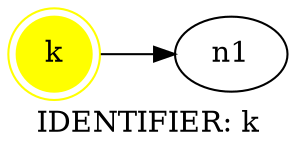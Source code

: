 digraph Plot{
   rankdir = LR;
   label = "IDENTIFIER: k";
    n0[style = filled, color = yellow, label = "k" ,shape = doublecircle];
    n0 -> n1;
}